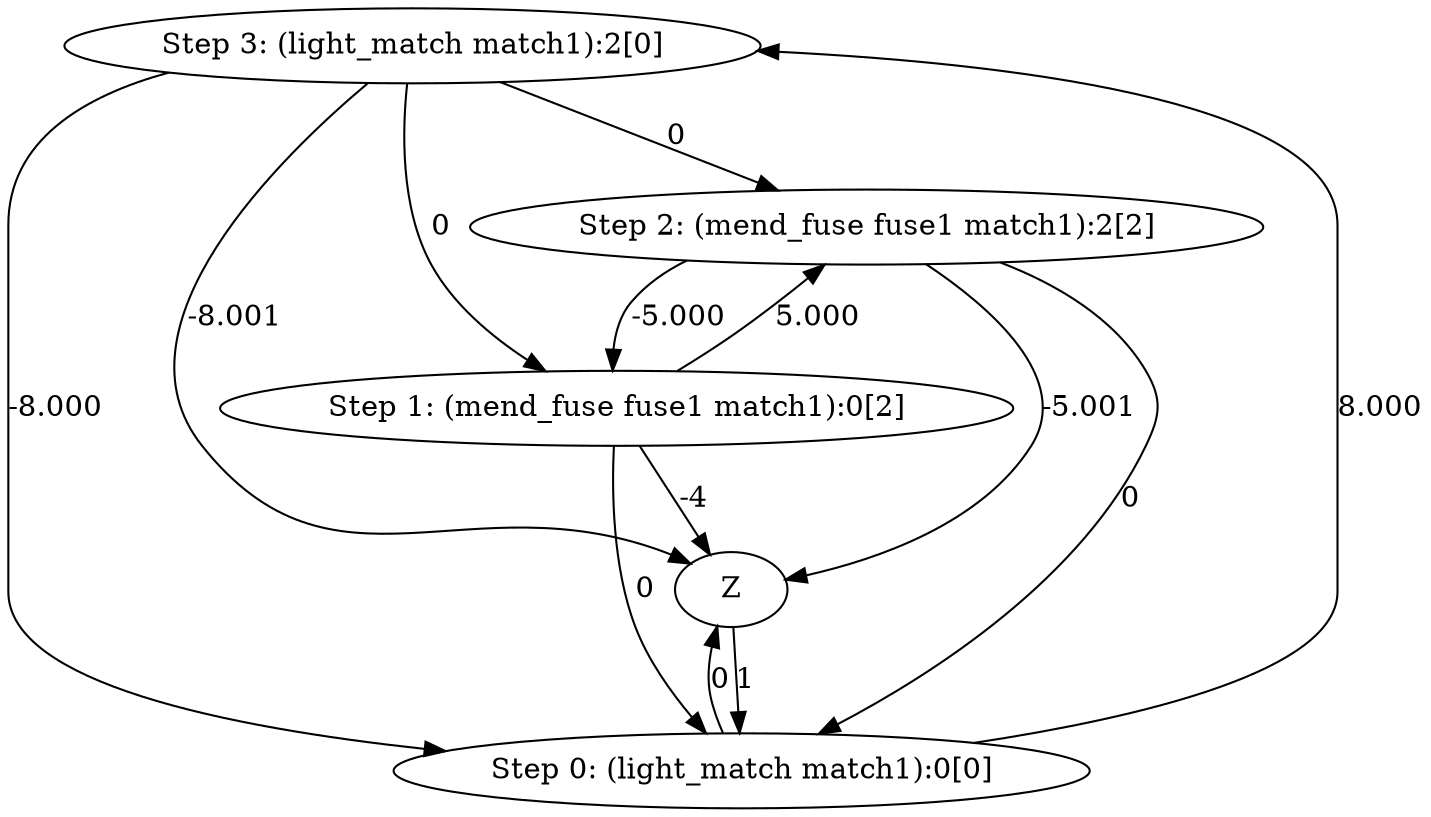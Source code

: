 digraph plan {
Step3 [label="Step 3: (light_match match1):2[0]"];
Step2 [label="Step 2: (mend_fuse fuse1 match1):2[2]"];
Step1 [label="Step 1: (mend_fuse fuse1 match1):0[2]"];
Step0 [label="Step 0: (light_match match1):0[0]"];
	Step0 -> Z [ label="0" ];
	Z -> Step0 [ label="1" ];
	Step1 -> Z [ label="-4" ];
	Step2 -> Z [ label="-5.001" ];
	Step3 -> Z [ label="-8.001" ];
	Step1 -> Step0 [ label="0" ];
	Step2 -> Step0 [ label="0" ];
	Step0 -> Step3 [ label="8.000" ];
	Step3 -> Step0 [ label="-8.000" ];
	Step1 -> Step2 [ label="5.000" ];
	Step2 -> Step1 [ label="-5.000" ];
	Step3 -> Step1 [ label="0" ];
	Step3 -> Step2 [ label="0" ];
}

